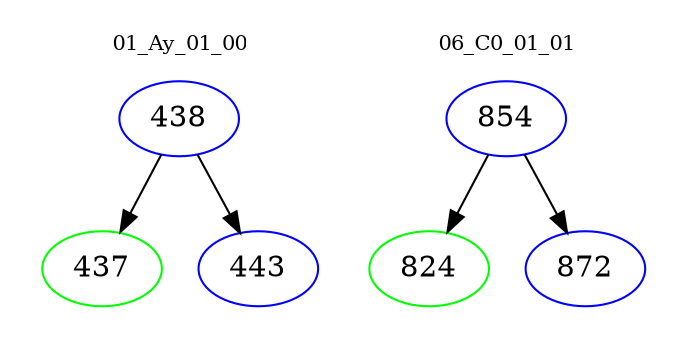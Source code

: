 digraph{
subgraph cluster_0 {
color = white
label = "01_Ay_01_00";
fontsize=10;
T0_438 [label="438", color="blue"]
T0_438 -> T0_437 [color="black"]
T0_437 [label="437", color="green"]
T0_438 -> T0_443 [color="black"]
T0_443 [label="443", color="blue"]
}
subgraph cluster_1 {
color = white
label = "06_C0_01_01";
fontsize=10;
T1_854 [label="854", color="blue"]
T1_854 -> T1_824 [color="black"]
T1_824 [label="824", color="green"]
T1_854 -> T1_872 [color="black"]
T1_872 [label="872", color="blue"]
}
}
